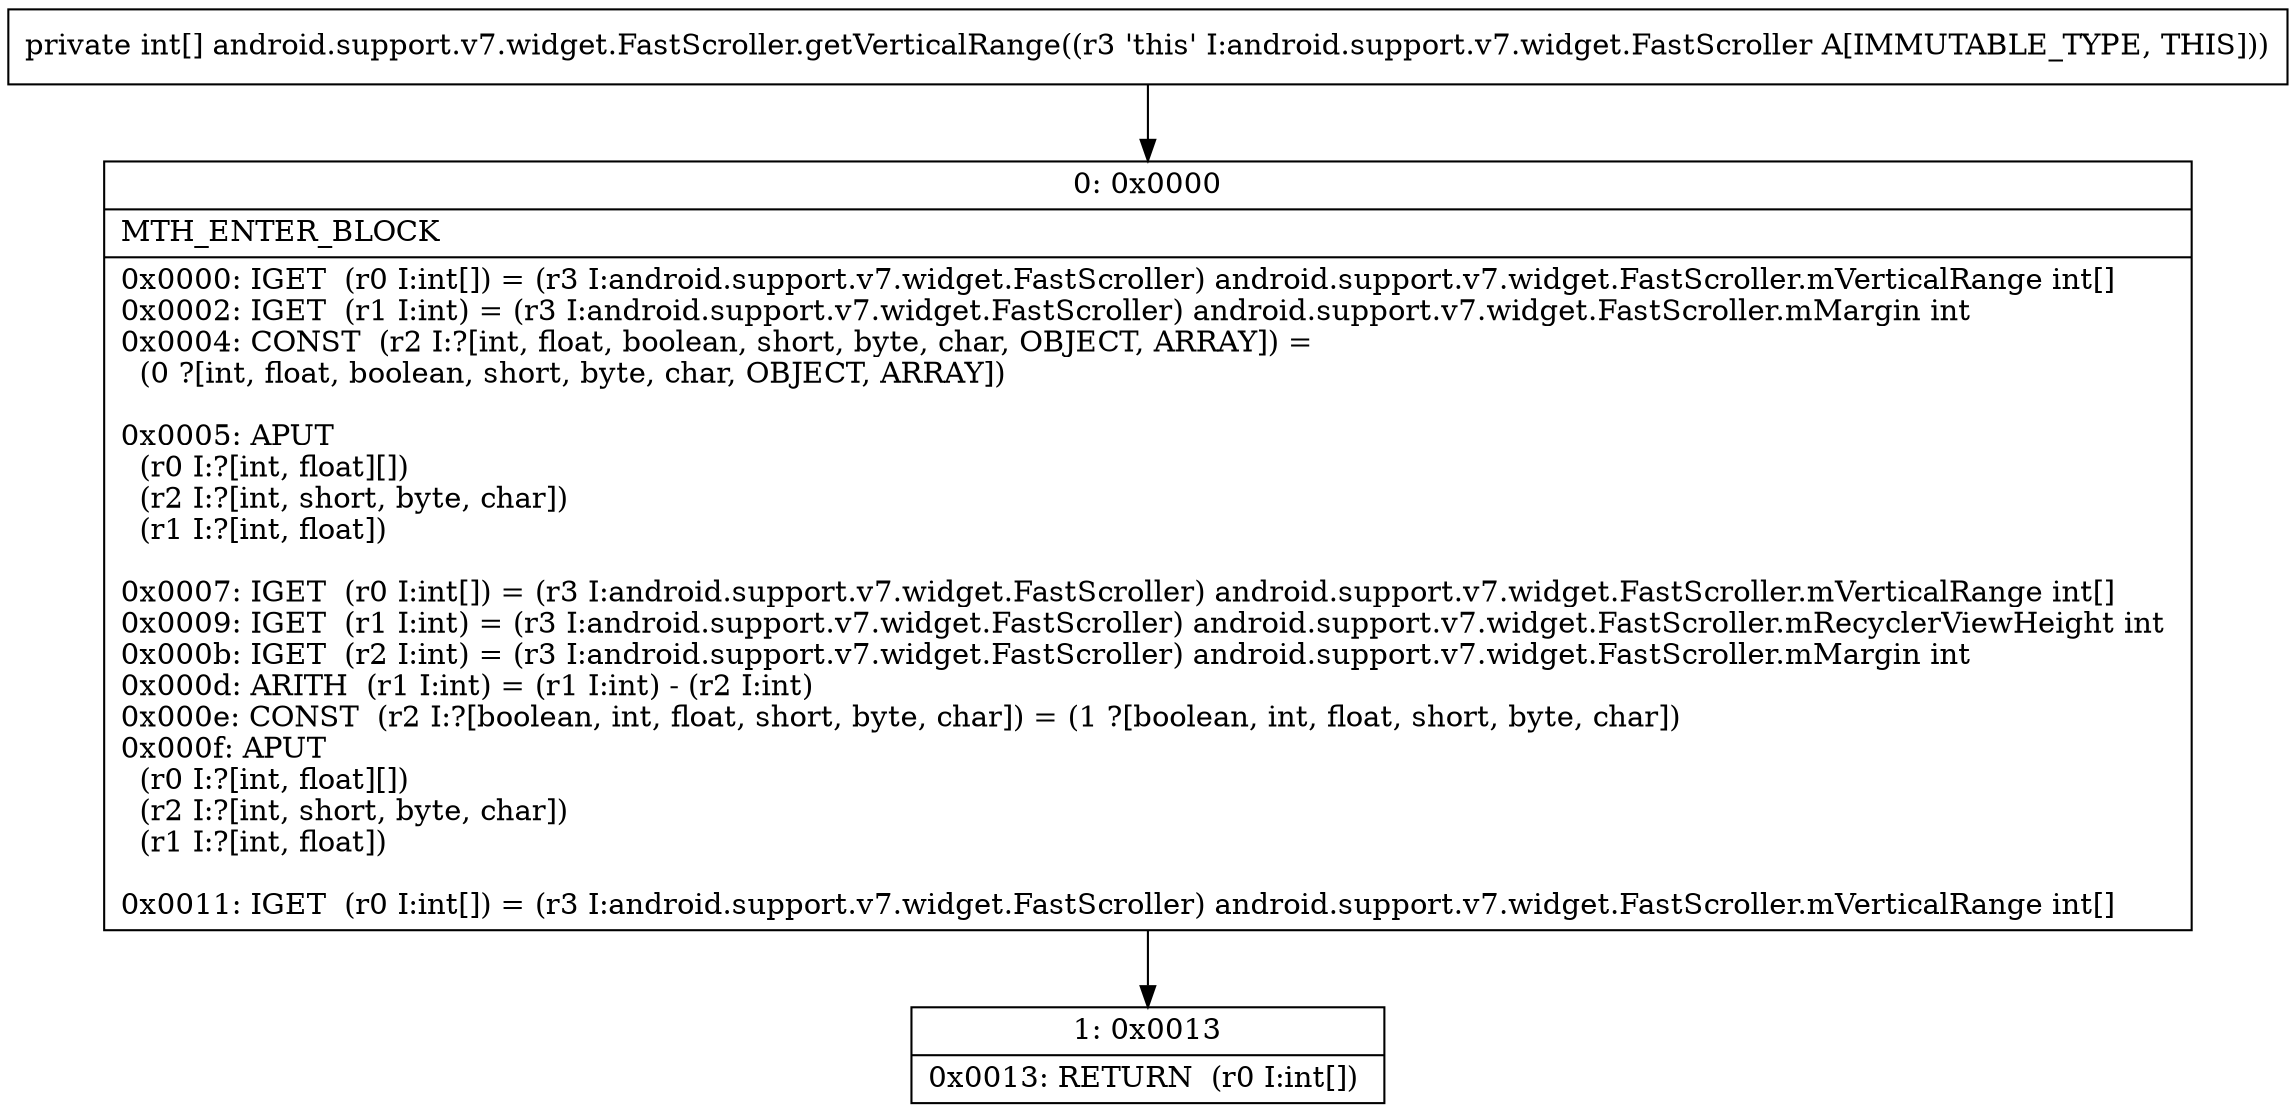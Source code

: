 digraph "CFG forandroid.support.v7.widget.FastScroller.getVerticalRange()[I" {
Node_0 [shape=record,label="{0\:\ 0x0000|MTH_ENTER_BLOCK\l|0x0000: IGET  (r0 I:int[]) = (r3 I:android.support.v7.widget.FastScroller) android.support.v7.widget.FastScroller.mVerticalRange int[] \l0x0002: IGET  (r1 I:int) = (r3 I:android.support.v7.widget.FastScroller) android.support.v7.widget.FastScroller.mMargin int \l0x0004: CONST  (r2 I:?[int, float, boolean, short, byte, char, OBJECT, ARRAY]) = \l  (0 ?[int, float, boolean, short, byte, char, OBJECT, ARRAY])\l \l0x0005: APUT  \l  (r0 I:?[int, float][])\l  (r2 I:?[int, short, byte, char])\l  (r1 I:?[int, float])\l \l0x0007: IGET  (r0 I:int[]) = (r3 I:android.support.v7.widget.FastScroller) android.support.v7.widget.FastScroller.mVerticalRange int[] \l0x0009: IGET  (r1 I:int) = (r3 I:android.support.v7.widget.FastScroller) android.support.v7.widget.FastScroller.mRecyclerViewHeight int \l0x000b: IGET  (r2 I:int) = (r3 I:android.support.v7.widget.FastScroller) android.support.v7.widget.FastScroller.mMargin int \l0x000d: ARITH  (r1 I:int) = (r1 I:int) \- (r2 I:int) \l0x000e: CONST  (r2 I:?[boolean, int, float, short, byte, char]) = (1 ?[boolean, int, float, short, byte, char]) \l0x000f: APUT  \l  (r0 I:?[int, float][])\l  (r2 I:?[int, short, byte, char])\l  (r1 I:?[int, float])\l \l0x0011: IGET  (r0 I:int[]) = (r3 I:android.support.v7.widget.FastScroller) android.support.v7.widget.FastScroller.mVerticalRange int[] \l}"];
Node_1 [shape=record,label="{1\:\ 0x0013|0x0013: RETURN  (r0 I:int[]) \l}"];
MethodNode[shape=record,label="{private int[] android.support.v7.widget.FastScroller.getVerticalRange((r3 'this' I:android.support.v7.widget.FastScroller A[IMMUTABLE_TYPE, THIS])) }"];
MethodNode -> Node_0;
Node_0 -> Node_1;
}

